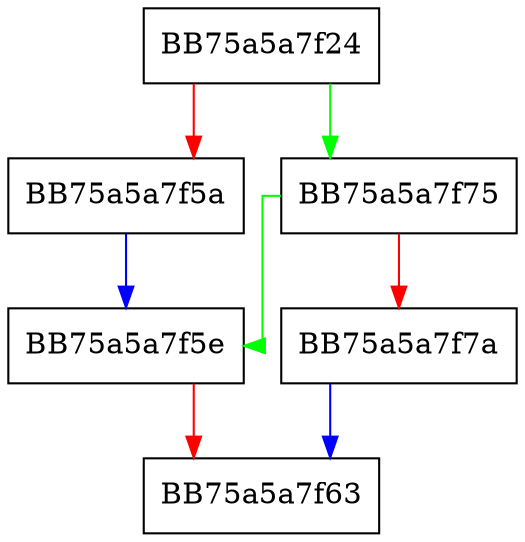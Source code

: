 digraph CreateValidateStaticCodeValidator {
  node [shape="box"];
  graph [splines=ortho];
  BB75a5a7f24 -> BB75a5a7f75 [color="green"];
  BB75a5a7f24 -> BB75a5a7f5a [color="red"];
  BB75a5a7f5a -> BB75a5a7f5e [color="blue"];
  BB75a5a7f5e -> BB75a5a7f63 [color="red"];
  BB75a5a7f75 -> BB75a5a7f5e [color="green"];
  BB75a5a7f75 -> BB75a5a7f7a [color="red"];
  BB75a5a7f7a -> BB75a5a7f63 [color="blue"];
}